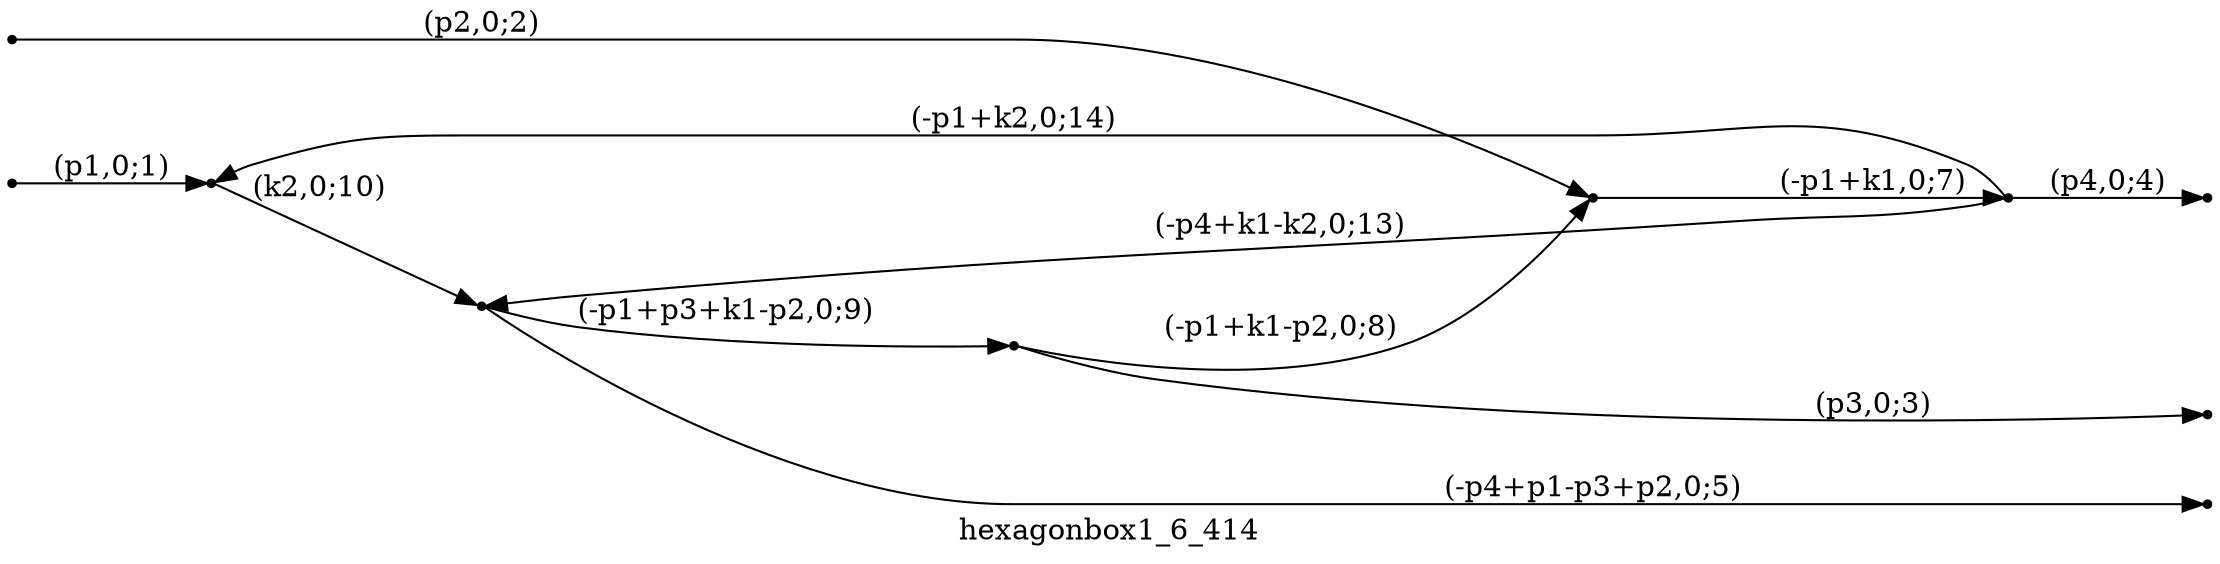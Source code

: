 digraph hexagonbox1_6_414 {
  label="hexagonbox1_6_414";
  rankdir="LR";
  subgraph edges {
    -1 -> 5 [label="(p1,0;1)"];
    -2 -> 1 [label="(p2,0;2)"];
    2 -> -3 [label="(p3,0;3)"];
    4 -> -4 [label="(p4,0;4)"];
    3 -> -5 [label="(-p4+p1-p3+p2,0;5)"];
    1 -> 4 [label="(-p1+k1,0;7)"];
    2 -> 1 [label="(-p1+k1-p2,0;8)"];
    3 -> 2 [label="(-p1+p3+k1-p2,0;9)"];
    5 -> 3 [label="(k2,0;10)"];
    4 -> 3 [label="(-p4+k1-k2,0;13)"];
    4 -> 5 [label="(-p1+k2,0;14)"];
  }
  subgraph incoming { rank="source"; -1; -2; }
  subgraph outgoing { rank="sink"; -3; -4; -5; }
-5 [shape=point];
-4 [shape=point];
-3 [shape=point];
-2 [shape=point];
-1 [shape=point];
1 [shape=point];
2 [shape=point];
3 [shape=point];
4 [shape=point];
5 [shape=point];
}

